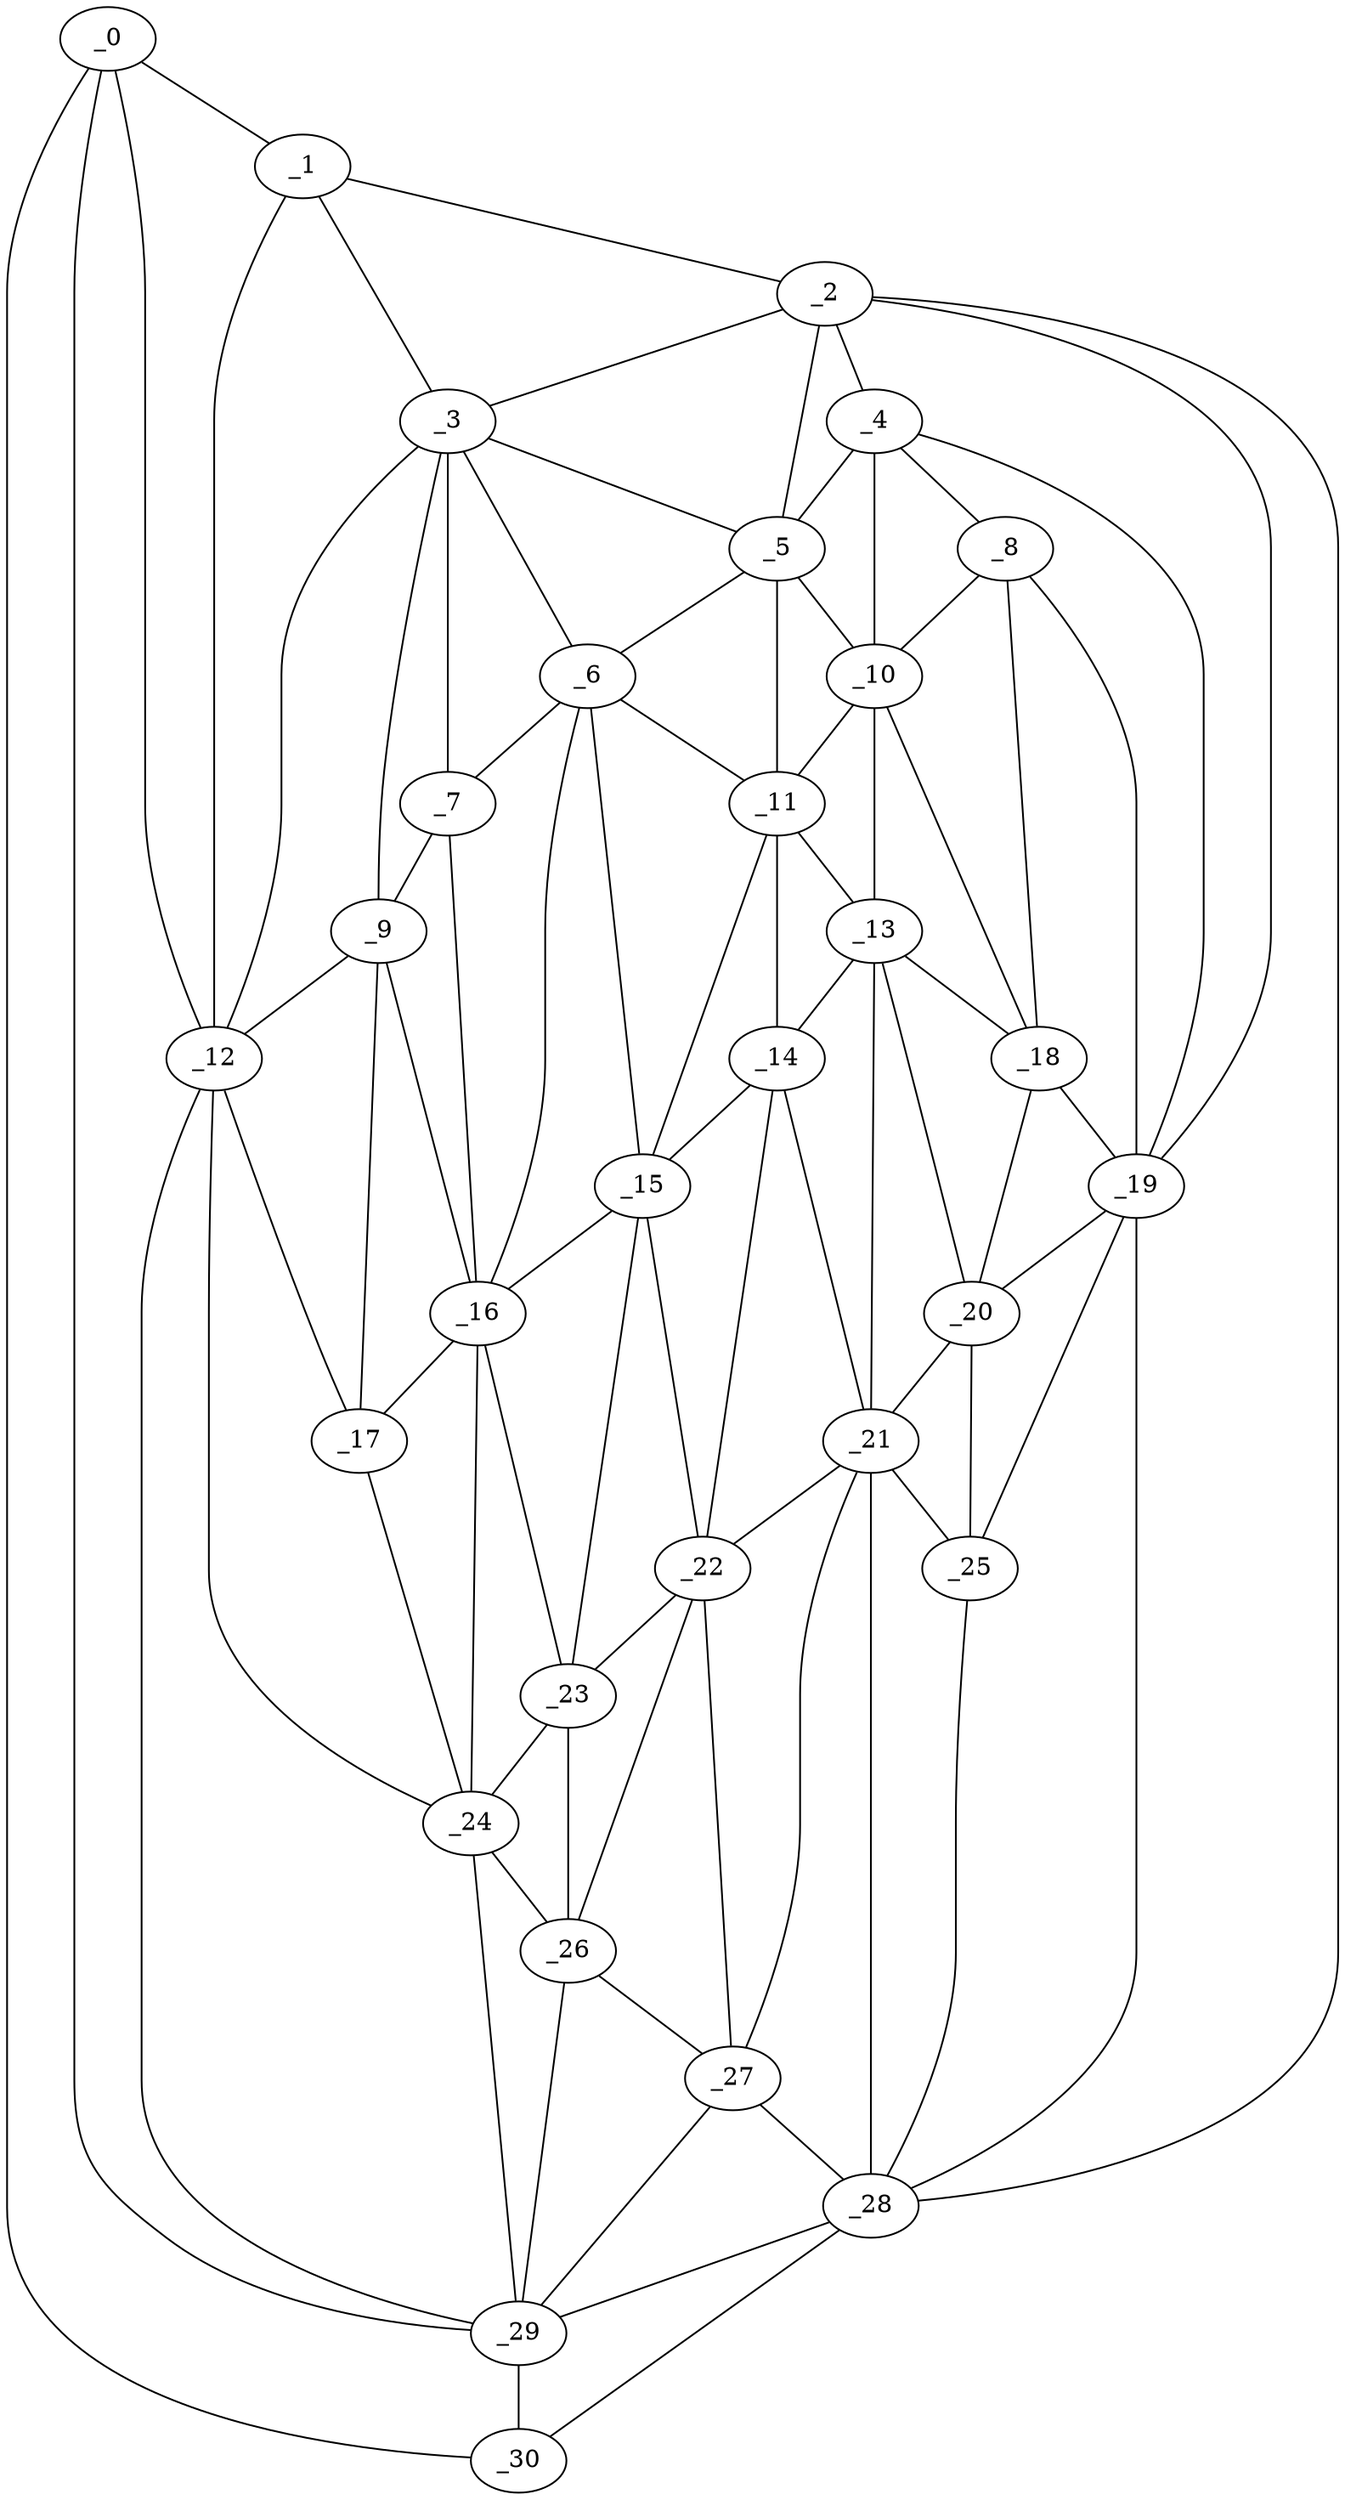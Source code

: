 graph "obj98__270.gxl" {
	_0	 [x=30,
		y=124];
	_1	 [x=31,
		y=91];
	_0 -- _1	 [valence=1];
	_12	 [x=67,
		y=72];
	_0 -- _12	 [valence=2];
	_29	 [x=96,
		y=91];
	_0 -- _29	 [valence=2];
	_30	 [x=98,
		y=123];
	_0 -- _30	 [valence=1];
	_2	 [x=34,
		y=3];
	_1 -- _2	 [valence=1];
	_3	 [x=46,
		y=62];
	_1 -- _3	 [valence=2];
	_1 -- _12	 [valence=1];
	_2 -- _3	 [valence=2];
	_4	 [x=51,
		y=12];
	_2 -- _4	 [valence=2];
	_5	 [x=54,
		y=38];
	_2 -- _5	 [valence=1];
	_19	 [x=76,
		y=9];
	_2 -- _19	 [valence=1];
	_28	 [x=94,
		y=3];
	_2 -- _28	 [valence=1];
	_3 -- _5	 [valence=1];
	_6	 [x=54,
		y=45];
	_3 -- _6	 [valence=2];
	_7	 [x=54,
		y=61];
	_3 -- _7	 [valence=1];
	_9	 [x=61,
		y=65];
	_3 -- _9	 [valence=1];
	_3 -- _12	 [valence=2];
	_4 -- _5	 [valence=1];
	_8	 [x=61,
		y=14];
	_4 -- _8	 [valence=2];
	_10	 [x=62,
		y=24];
	_4 -- _10	 [valence=2];
	_4 -- _19	 [valence=2];
	_5 -- _6	 [valence=2];
	_5 -- _10	 [valence=2];
	_11	 [x=63,
		y=37];
	_5 -- _11	 [valence=1];
	_6 -- _7	 [valence=2];
	_6 -- _11	 [valence=2];
	_15	 [x=71,
		y=46];
	_6 -- _15	 [valence=1];
	_16	 [x=71,
		y=54];
	_6 -- _16	 [valence=1];
	_7 -- _9	 [valence=1];
	_7 -- _16	 [valence=2];
	_8 -- _10	 [valence=1];
	_18	 [x=74,
		y=14];
	_8 -- _18	 [valence=2];
	_8 -- _19	 [valence=1];
	_9 -- _12	 [valence=2];
	_9 -- _16	 [valence=1];
	_17	 [x=71,
		y=65];
	_9 -- _17	 [valence=2];
	_10 -- _11	 [valence=2];
	_13	 [x=71,
		y=27];
	_10 -- _13	 [valence=1];
	_10 -- _18	 [valence=2];
	_11 -- _13	 [valence=2];
	_14	 [x=71,
		y=40];
	_11 -- _14	 [valence=2];
	_11 -- _15	 [valence=1];
	_12 -- _17	 [valence=1];
	_24	 [x=80,
		y=61];
	_12 -- _24	 [valence=1];
	_12 -- _29	 [valence=2];
	_13 -- _14	 [valence=2];
	_13 -- _18	 [valence=2];
	_20	 [x=79,
		y=14];
	_13 -- _20	 [valence=1];
	_21	 [x=80,
		y=37];
	_13 -- _21	 [valence=2];
	_14 -- _15	 [valence=2];
	_14 -- _21	 [valence=2];
	_22	 [x=80,
		y=46];
	_14 -- _22	 [valence=1];
	_15 -- _16	 [valence=2];
	_15 -- _22	 [valence=2];
	_23	 [x=80,
		y=54];
	_15 -- _23	 [valence=2];
	_16 -- _17	 [valence=1];
	_16 -- _23	 [valence=2];
	_16 -- _24	 [valence=2];
	_17 -- _24	 [valence=2];
	_18 -- _19	 [valence=2];
	_18 -- _20	 [valence=1];
	_19 -- _20	 [valence=2];
	_25	 [x=82,
		y=11];
	_19 -- _25	 [valence=1];
	_19 -- _28	 [valence=2];
	_20 -- _21	 [valence=2];
	_20 -- _25	 [valence=1];
	_21 -- _22	 [valence=2];
	_21 -- _25	 [valence=2];
	_27	 [x=85,
		y=45];
	_21 -- _27	 [valence=2];
	_21 -- _28	 [valence=1];
	_22 -- _23	 [valence=1];
	_26	 [x=84,
		y=52];
	_22 -- _26	 [valence=2];
	_22 -- _27	 [valence=2];
	_23 -- _24	 [valence=2];
	_23 -- _26	 [valence=2];
	_24 -- _26	 [valence=1];
	_24 -- _29	 [valence=2];
	_25 -- _28	 [valence=2];
	_26 -- _27	 [valence=2];
	_26 -- _29	 [valence=2];
	_27 -- _28	 [valence=1];
	_27 -- _29	 [valence=2];
	_28 -- _29	 [valence=2];
	_28 -- _30	 [valence=1];
	_29 -- _30	 [valence=1];
}
